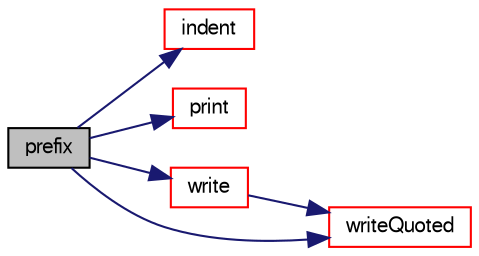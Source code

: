 digraph "prefix"
{
  bgcolor="transparent";
  edge [fontname="FreeSans",fontsize="10",labelfontname="FreeSans",labelfontsize="10"];
  node [fontname="FreeSans",fontsize="10",shape=record];
  rankdir="LR";
  Node7 [label="prefix",height=0.2,width=0.4,color="black", fillcolor="grey75", style="filled", fontcolor="black"];
  Node7 -> Node8 [color="midnightblue",fontsize="10",style="solid",fontname="FreeSans"];
  Node8 [label="indent",height=0.2,width=0.4,color="red",URL="$a26294.html#a189eba34a209327583f582f69ce4dfe4",tooltip="Add indentation characters. "];
  Node7 -> Node10 [color="midnightblue",fontsize="10",style="solid",fontname="FreeSans"];
  Node10 [label="print",height=0.2,width=0.4,color="red",URL="$a26294.html#aa61247f481294e0822e293753513bd29",tooltip="Print description of IOstream to Ostream. "];
  Node7 -> Node23 [color="midnightblue",fontsize="10",style="solid",fontname="FreeSans"];
  Node23 [label="write",height=0.2,width=0.4,color="red",URL="$a26294.html#a52c3f56f115b2b9b1b7db001a3784003",tooltip="Write next token to stream. "];
  Node23 -> Node25 [color="midnightblue",fontsize="10",style="solid",fontname="FreeSans"];
  Node25 [label="writeQuoted",height=0.2,width=0.4,color="red",URL="$a26294.html#a40c64d7f8975f303da0b0245c16fe906",tooltip="Write std::string surrounded by quotes. "];
  Node7 -> Node25 [color="midnightblue",fontsize="10",style="solid",fontname="FreeSans"];
}
